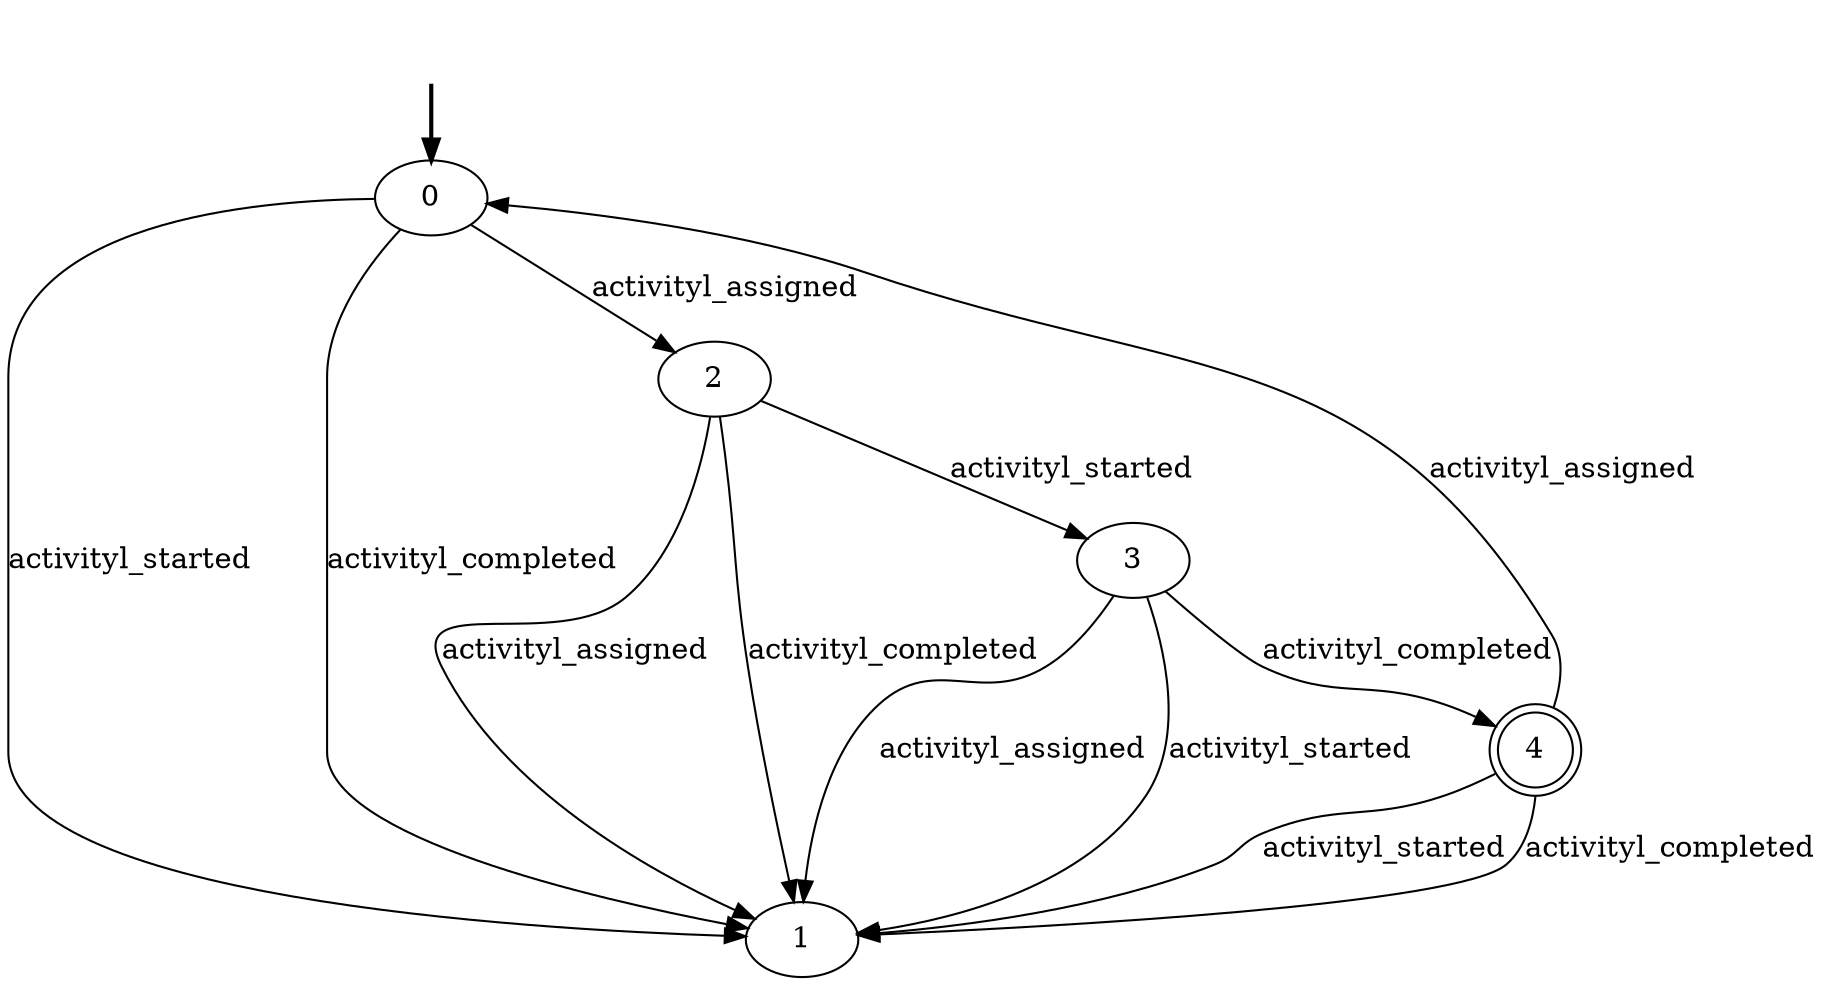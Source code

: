 digraph {
		fake0 [style=invisible]
		0 [root=true]
		2
		3
		4 [shape=doublecircle]
		1
		fake0 -> 0 [style=bold]
		0 -> 2 [label=activityl_assigned]
		2 -> 3 [label=activityl_started]
		3 -> 4 [label=activityl_completed]
		4 -> 0 [label=activityl_assigned]
		3 -> 1 [label=activityl_assigned]
		3 -> 1 [label=activityl_started]
		4 -> 1 [label=activityl_started]
		4 -> 1 [label=activityl_completed]
		2 -> 1 [label=activityl_assigned]
		2 -> 1 [label=activityl_completed]
		0 -> 1 [label=activityl_started]
		0 -> 1 [label=activityl_completed]
}